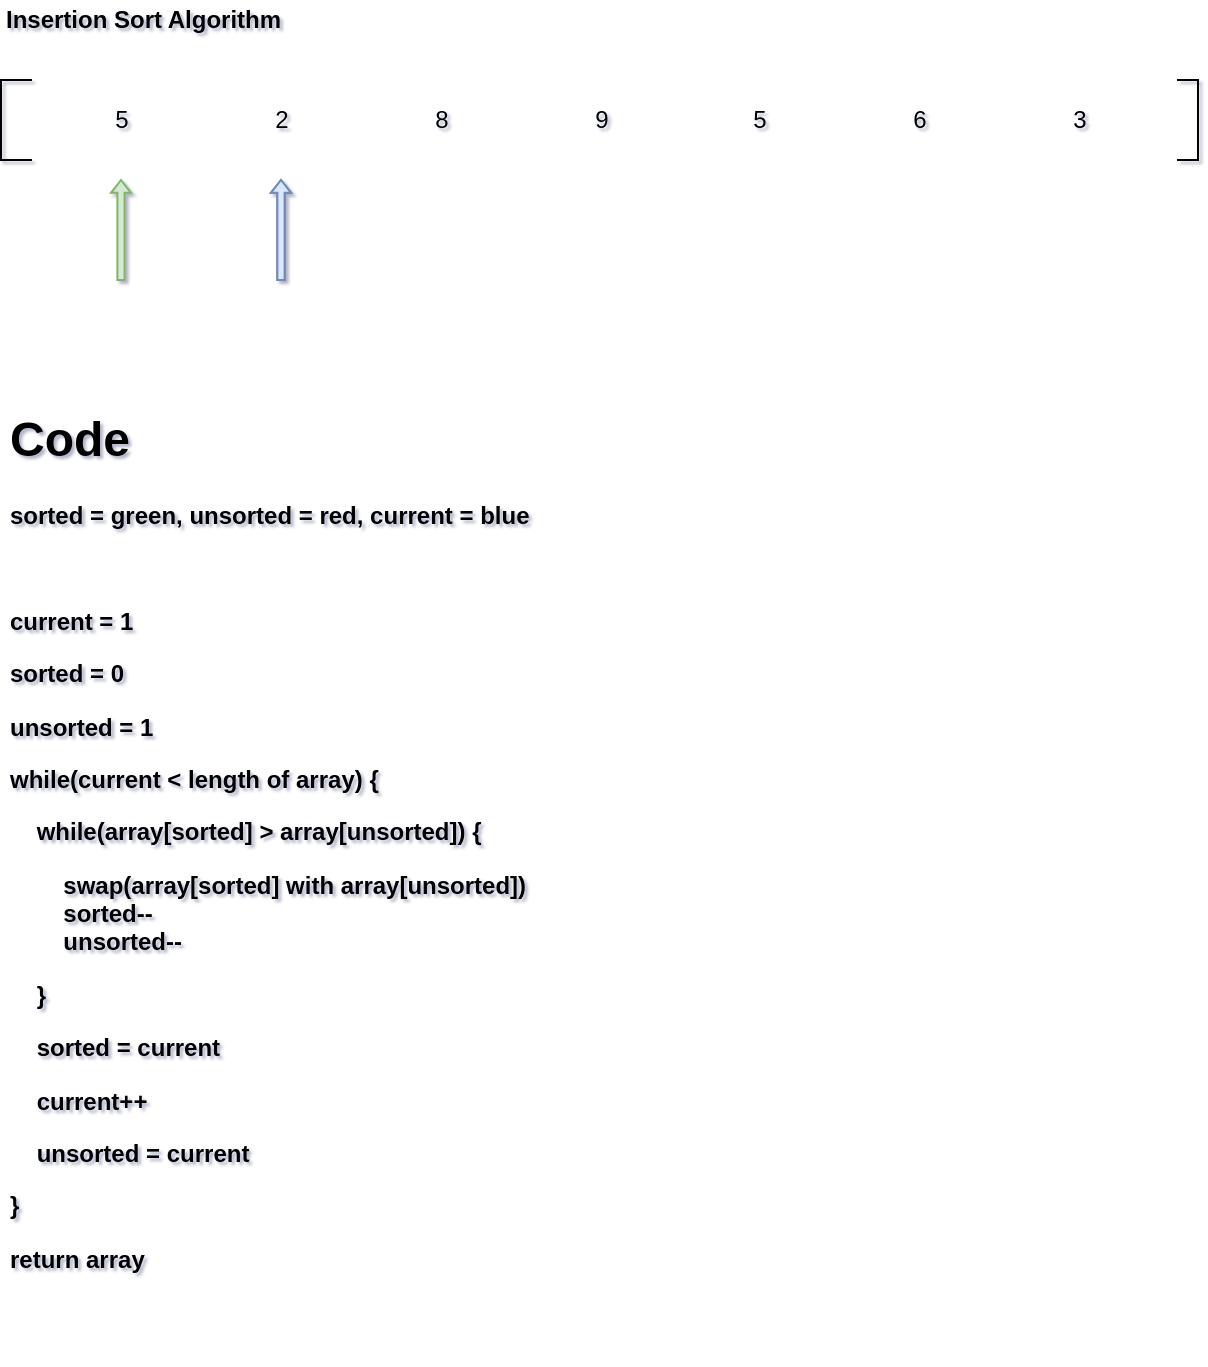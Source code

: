 <mxfile version="12.4.8" type="github">
  <diagram id="Y39rpOWlz4xw2428_F-x" name="Page-1">
    <mxGraphModel dx="3678" dy="1386" grid="1" gridSize="10" guides="1" tooltips="1" connect="0" arrows="0" fold="1" page="0" pageScale="1" pageWidth="850" pageHeight="1100" background="none" math="0" shadow="1">
      <root>
        <mxCell id="0"/>
        <mxCell id="1" parent="0"/>
        <mxCell id="XAEHC6KbXbvbR4zccbpY-2" value="&lt;h1&gt;Code&lt;/h1&gt;&lt;p&gt;&lt;b&gt;sorted = green, unsorted&amp;nbsp;&lt;span&gt;= red, current&lt;/span&gt;&lt;span&gt;&amp;nbsp;= blue&lt;/span&gt;&lt;/b&gt;&lt;/p&gt;&lt;p&gt;&lt;b&gt;&lt;span&gt;&lt;br&gt;&lt;/span&gt;&lt;/b&gt;&lt;/p&gt;&lt;p&gt;&lt;b&gt;&lt;span&gt;current = 1&lt;/span&gt;&lt;/b&gt;&lt;/p&gt;&lt;p&gt;&lt;b&gt;&lt;span&gt;sorted = 0&lt;/span&gt;&lt;/b&gt;&lt;/p&gt;&lt;p&gt;&lt;b&gt;unsorted = 1&lt;/b&gt;&lt;/p&gt;&lt;p&gt;&lt;b&gt;&lt;span&gt;while(current &amp;lt; length of array) {&lt;/span&gt;&lt;/b&gt;&lt;/p&gt;&lt;p&gt;&lt;b&gt;&lt;span&gt;&amp;nbsp; &amp;nbsp; while(&lt;/span&gt;&lt;/b&gt;&lt;b&gt;array[sorted] &amp;gt; array[unsorted]&lt;/b&gt;&lt;b&gt;&lt;span&gt;) {&lt;/span&gt;&lt;/b&gt;&lt;b&gt;&amp;nbsp; &amp;nbsp; &amp;nbsp; &amp;nbsp;&amp;nbsp;&lt;/b&gt;&lt;/p&gt;&lt;b&gt;&amp;nbsp; &amp;nbsp; &amp;nbsp; &amp;nbsp; swap(array[sorted] with array[unsorted])&lt;br&gt;&amp;nbsp; &amp;nbsp; &amp;nbsp; &amp;nbsp; sorted--&lt;br&gt;&amp;nbsp; &amp;nbsp; &amp;nbsp; &amp;nbsp; unsorted--&lt;br&gt;&lt;/b&gt;&lt;p&gt;&lt;b&gt;&lt;span&gt;&amp;nbsp; &amp;nbsp; }&lt;/span&gt;&lt;/b&gt;&lt;/p&gt;&lt;p&gt;&lt;b&gt;&lt;span&gt;&amp;nbsp; &amp;nbsp; sorted = current&lt;/span&gt;&lt;/b&gt;&lt;/p&gt;&lt;p&gt;&lt;b&gt;&amp;nbsp; &amp;nbsp; current++&lt;/b&gt;&lt;/p&gt;&lt;p&gt;&lt;b&gt;&amp;nbsp; &amp;nbsp; unsorted = current&lt;/b&gt;&lt;/p&gt;&lt;p&gt;&lt;b&gt;&lt;span&gt;}&lt;/span&gt;&lt;/b&gt;&lt;/p&gt;&lt;p&gt;&lt;b&gt;return array&lt;/b&gt;&lt;/p&gt;&lt;p&gt;&lt;span&gt;&lt;br&gt;&lt;/span&gt;&lt;/p&gt;&lt;p&gt;&lt;span&gt;&lt;br&gt;&lt;/span&gt;&lt;/p&gt;&lt;p&gt;&lt;span&gt;&lt;br&gt;&lt;/span&gt;&lt;/p&gt;&lt;p&gt;&lt;br&gt;&lt;/p&gt;" style="text;html=1;strokeColor=none;fillColor=none;spacing=5;spacingTop=-20;whiteSpace=wrap;overflow=hidden;rounded=0;" parent="1" vertex="1">
          <mxGeometry x="-2200" y="-360" width="400" height="479" as="geometry"/>
        </mxCell>
        <mxCell id="uZvXOm2LKyM3_u4rVOQU-34" value="" style="shape=partialRectangle;whiteSpace=wrap;html=1;bottom=1;right=1;left=1;top=0;fillColor=none;routingCenterX=-0.5;rotation=-90;" parent="1" vertex="1">
          <mxGeometry x="-1626" y="-505" width="40" height="10" as="geometry"/>
        </mxCell>
        <mxCell id="RJuIG2niTKRgMKhPFdZx-1" value="5" style="text;html=1;strokeColor=none;fillColor=none;align=center;verticalAlign=middle;whiteSpace=wrap;rounded=0;" parent="1" vertex="1">
          <mxGeometry x="-1840" y="-510" width="40" height="20" as="geometry"/>
        </mxCell>
        <mxCell id="RJuIG2niTKRgMKhPFdZx-2" value="6" style="text;html=1;strokeColor=none;fillColor=none;align=center;verticalAlign=middle;whiteSpace=wrap;rounded=0;" parent="1" vertex="1">
          <mxGeometry x="-1760" y="-510" width="40" height="20" as="geometry"/>
        </mxCell>
        <mxCell id="RJuIG2niTKRgMKhPFdZx-3" value="3" style="text;html=1;strokeColor=none;fillColor=none;align=center;verticalAlign=middle;whiteSpace=wrap;rounded=0;" parent="1" vertex="1">
          <mxGeometry x="-1680" y="-510" width="40" height="20" as="geometry"/>
        </mxCell>
        <mxCell id="uZvXOm2LKyM3_u4rVOQU-46" value="" style="html=1;shadow=0;dashed=0;align=center;verticalAlign=middle;shape=mxgraph.arrows2.arrow;dy=0.64;dx=6.4;direction=north;notch=0;fillColor=#f8cecc;strokeColor=#b85450;" parent="1" vertex="1">
          <mxGeometry x="-2064.5" y="-470" width="10" height="50" as="geometry"/>
        </mxCell>
        <mxCell id="uZvXOm2LKyM3_u4rVOQU-49" value="" style="html=1;shadow=0;dashed=0;align=center;verticalAlign=middle;shape=mxgraph.arrows2.arrow;dy=0.64;dx=6.4;direction=north;notch=0;fillColor=#dae8fc;strokeColor=#6c8ebf;" parent="1" vertex="1">
          <mxGeometry x="-2064.5" y="-470" width="10" height="50" as="geometry"/>
        </mxCell>
        <mxCell id="uZvXOm2LKyM3_u4rVOQU-33" value="" style="shape=partialRectangle;whiteSpace=wrap;html=1;bottom=1;right=1;left=1;top=0;fillColor=none;routingCenterX=-0.5;rotation=90;" parent="1" vertex="1">
          <mxGeometry x="-2212" y="-507.5" width="40" height="15" as="geometry"/>
        </mxCell>
        <mxCell id="uZvXOm2LKyM3_u4rVOQU-38" value="9" style="text;html=1;strokeColor=none;fillColor=none;align=center;verticalAlign=middle;whiteSpace=wrap;rounded=0;" parent="1" vertex="1">
          <mxGeometry x="-1919.5" y="-510" width="40" height="20" as="geometry"/>
        </mxCell>
        <mxCell id="uZvXOm2LKyM3_u4rVOQU-40" value="8" style="text;html=1;strokeColor=none;fillColor=none;align=center;verticalAlign=middle;whiteSpace=wrap;rounded=0;" parent="1" vertex="1">
          <mxGeometry x="-1999.5" y="-510" width="40" height="20" as="geometry"/>
        </mxCell>
        <mxCell id="uZvXOm2LKyM3_u4rVOQU-41" value="2" style="text;html=1;strokeColor=none;fillColor=none;align=center;verticalAlign=middle;whiteSpace=wrap;rounded=0;" parent="1" vertex="1">
          <mxGeometry x="-2079.5" y="-510" width="40" height="20" as="geometry"/>
        </mxCell>
        <mxCell id="uZvXOm2LKyM3_u4rVOQU-44" value="5" style="text;html=1;strokeColor=none;fillColor=none;align=center;verticalAlign=middle;whiteSpace=wrap;rounded=0;" parent="1" vertex="1">
          <mxGeometry x="-2159.5" y="-510" width="40" height="20" as="geometry"/>
        </mxCell>
        <mxCell id="uZvXOm2LKyM3_u4rVOQU-45" value="" style="html=1;shadow=0;dashed=0;align=center;verticalAlign=middle;shape=mxgraph.arrows2.arrow;dy=0.64;dx=6.4;direction=north;notch=0;fillColor=#d5e8d4;strokeColor=#82b366;" parent="1" vertex="1">
          <mxGeometry x="-2144.5" y="-470" width="10" height="50" as="geometry"/>
        </mxCell>
        <mxCell id="uZvXOm2LKyM3_u4rVOQU-61" value="Insertion Sort Algorithm" style="text;html=1;strokeColor=none;fillColor=none;align=left;verticalAlign=middle;whiteSpace=wrap;rounded=0;fontStyle=1" parent="1" vertex="1">
          <mxGeometry x="-2199.5" y="-560" width="240" height="20" as="geometry"/>
        </mxCell>
      </root>
    </mxGraphModel>
  </diagram>
</mxfile>
